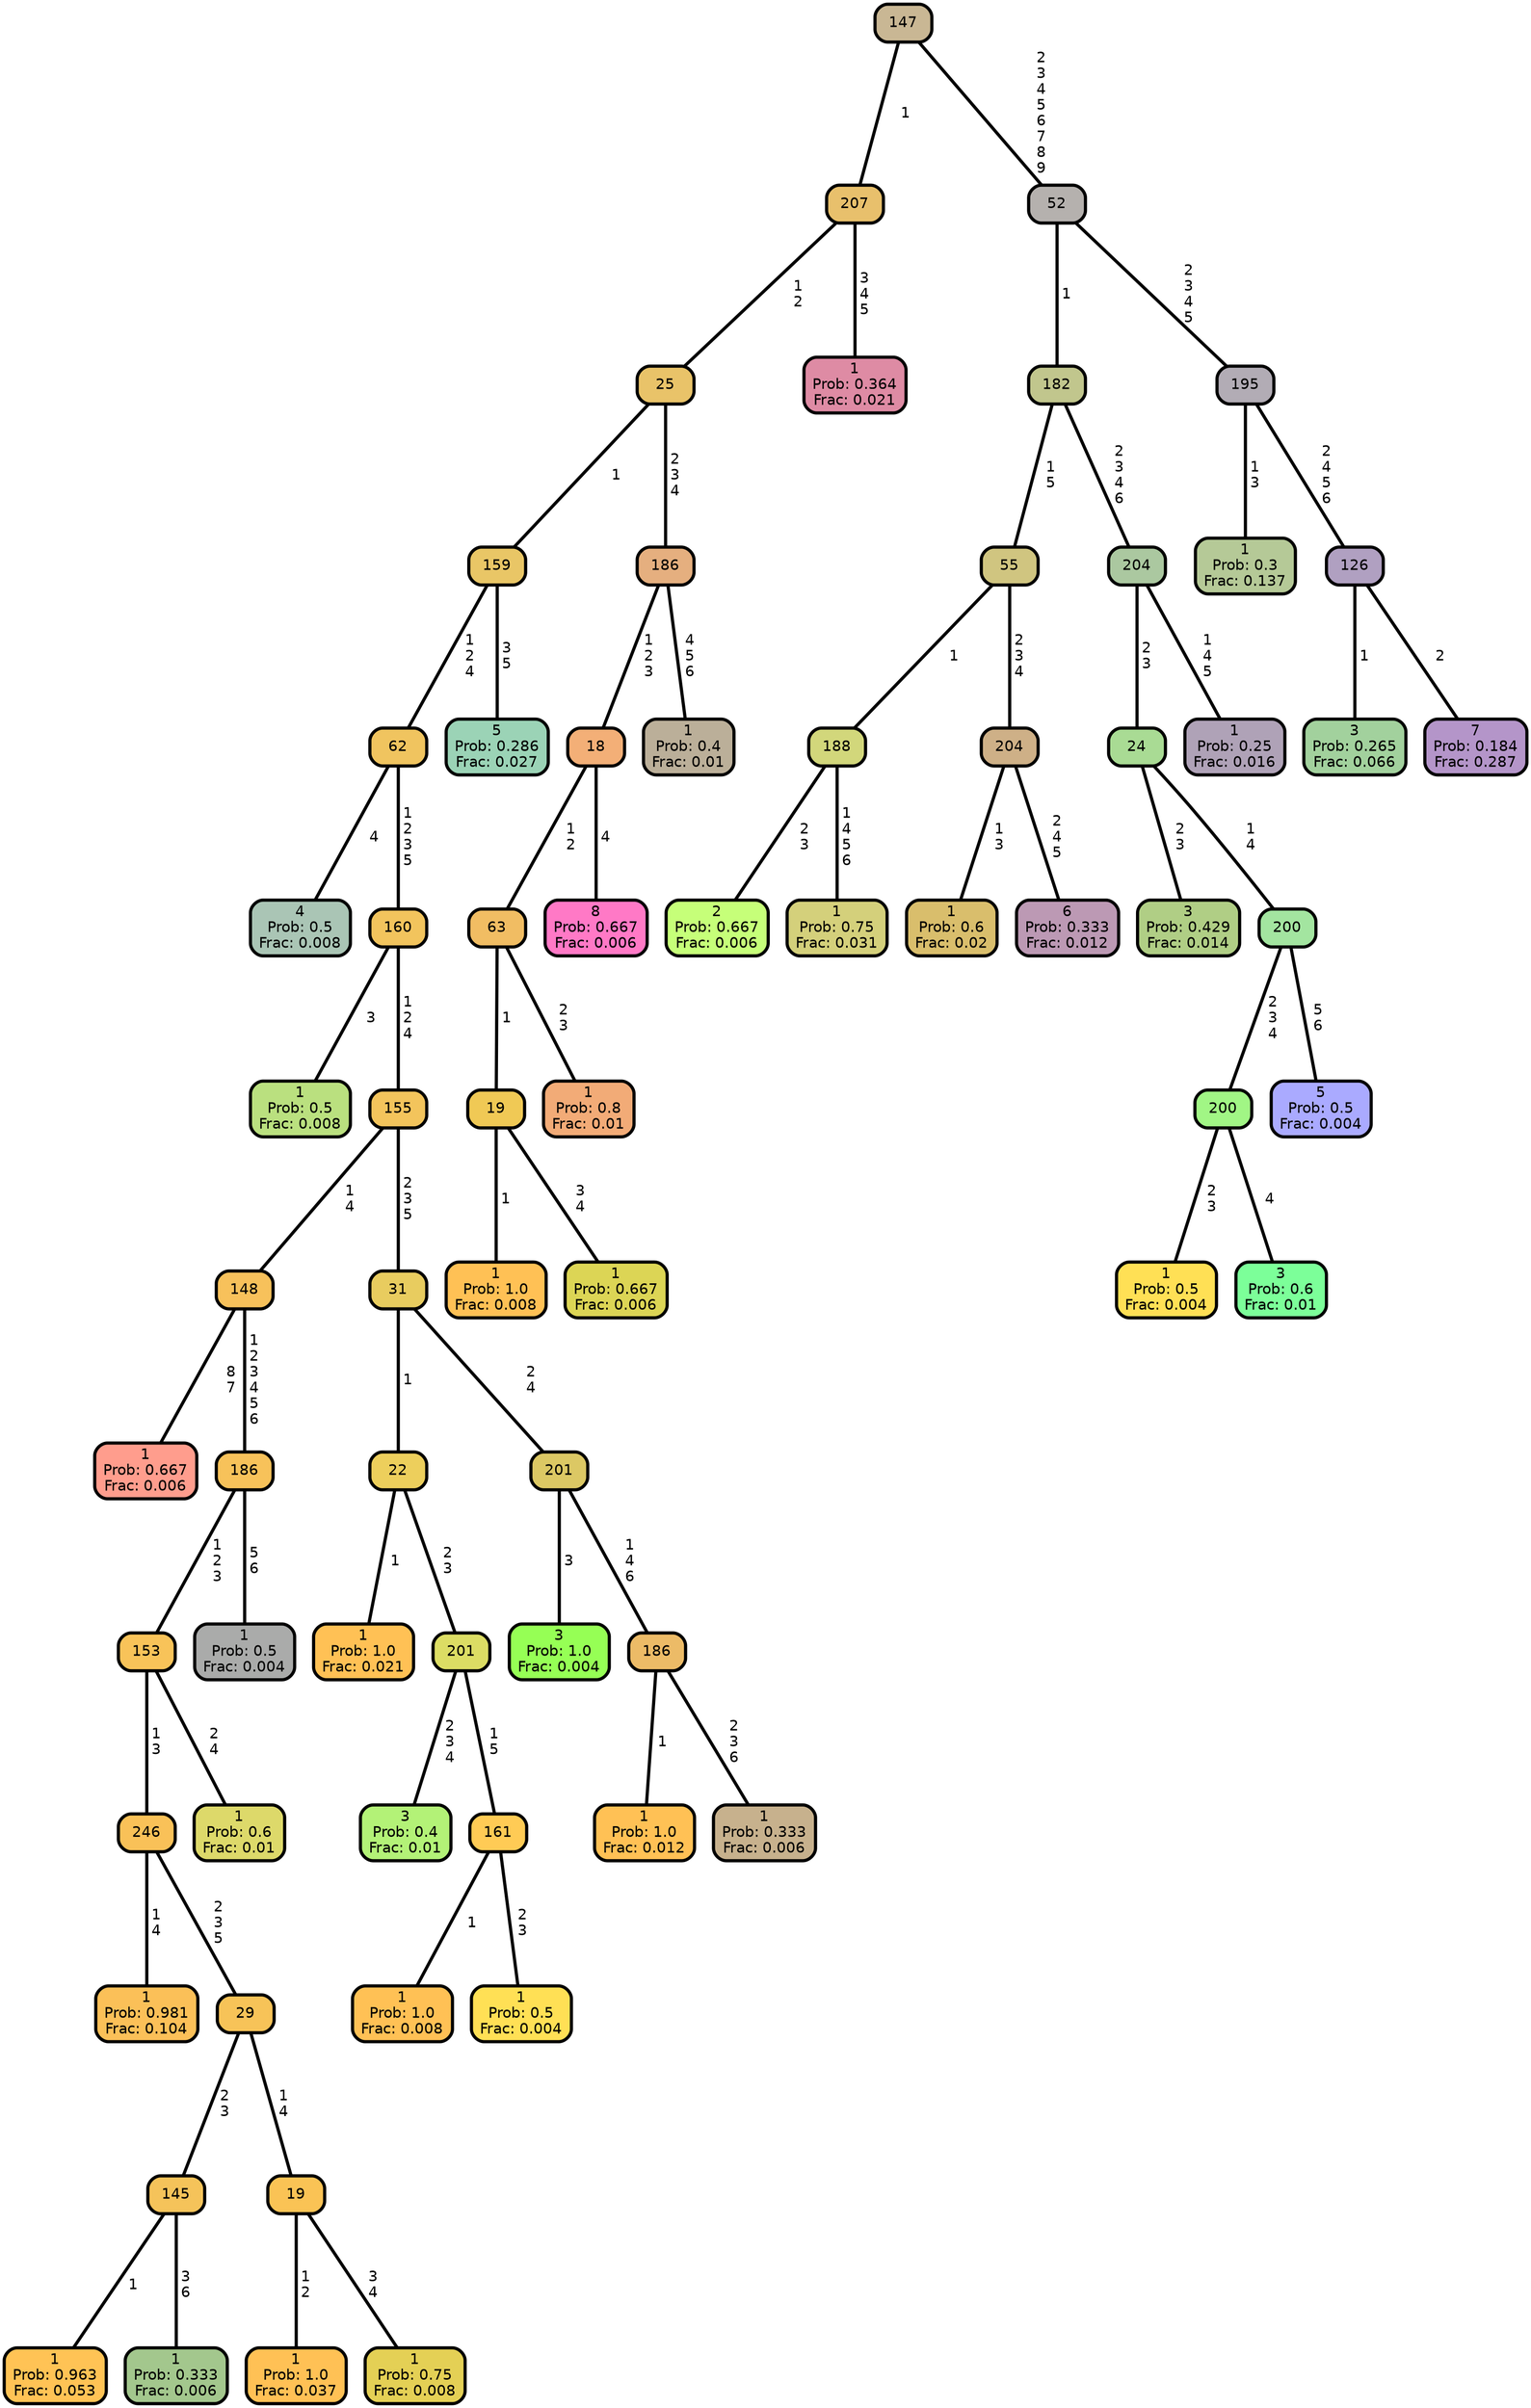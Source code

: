 graph Tree {
node [shape=box, style="filled, rounded",color="black",penwidth="3",fontcolor="black",                 fontname=helvetica] ;
graph [ranksep="0 equally", splines=straight,                 bgcolor=transparent, dpi=200] ;
edge [fontname=helvetica, color=black] ;
0 [label="4
Prob: 0.5
Frac: 0.008", fillcolor="#aac5b5"] ;
1 [label="62", fillcolor="#f0c45f"] ;
2 [label="1
Prob: 0.5
Frac: 0.008", fillcolor="#bae07f"] ;
3 [label="160", fillcolor="#f2c45d"] ;
4 [label="1
Prob: 0.667
Frac: 0.006", fillcolor="#ff9d8d"] ;
5 [label="148", fillcolor="#f7c15b"] ;
6 [label="1
Prob: 0.981
Frac: 0.104", fillcolor="#fbc058"] ;
7 [label="246", fillcolor="#f9c158"] ;
8 [label="1
Prob: 0.963
Frac: 0.053", fillcolor="#ffc355"] ;
9 [label="145", fillcolor="#f5c35a"] ;
10 [label="1
Prob: 0.333
Frac: 0.006", fillcolor="#a3c78d"] ;
11 [label="29", fillcolor="#f7c358"] ;
12 [label="1
Prob: 1.0
Frac: 0.037", fillcolor="#ffc155"] ;
13 [label="19", fillcolor="#fac355"] ;
14 [label="1
Prob: 0.75
Frac: 0.008", fillcolor="#e4d055"] ;
15 [label="153", fillcolor="#f8c359"] ;
16 [label="1
Prob: 0.6
Frac: 0.01", fillcolor="#ddd96a"] ;
17 [label="186", fillcolor="#f7c25a"] ;
18 [label="1
Prob: 0.5
Frac: 0.004", fillcolor="#aaabaa"] ;
19 [label="155", fillcolor="#f3c45c"] ;
20 [label="1
Prob: 1.0
Frac: 0.021", fillcolor="#ffc155"] ;
21 [label="22", fillcolor="#edcf5c"] ;
22 [label="3
Prob: 0.4
Frac: 0.01", fillcolor="#b3f277"] ;
23 [label="201", fillcolor="#dcdd64"] ;
24 [label="1
Prob: 1.0
Frac: 0.008", fillcolor="#ffc155"] ;
25 [label="161", fillcolor="#ffcb55"] ;
26 [label="1
Prob: 0.5
Frac: 0.004", fillcolor="#ffe055"] ;
27 [label="31", fillcolor="#e8cc5f"] ;
28 [label="3
Prob: 1.0
Frac: 0.004", fillcolor="#96ff55"] ;
29 [label="201", fillcolor="#dcc864"] ;
30 [label="1
Prob: 1.0
Frac: 0.012", fillcolor="#ffc155"] ;
31 [label="186", fillcolor="#ecbb67"] ;
32 [label="1
Prob: 0.333
Frac: 0.006", fillcolor="#c7b18d"] ;
33 [label="159", fillcolor="#e9c666"] ;
34 [label="5
Prob: 0.286
Frac: 0.027", fillcolor="#9bd3b6"] ;
35 [label="25", fillcolor="#e9c369"] ;
36 [label="1
Prob: 1.0
Frac: 0.008", fillcolor="#ffc155"] ;
37 [label="19", fillcolor="#f0c955"] ;
38 [label="1
Prob: 0.667
Frac: 0.006", fillcolor="#dcd555"] ;
39 [label="63", fillcolor="#f1bd63"] ;
40 [label="1
Prob: 0.8
Frac: 0.01", fillcolor="#f2ab77"] ;
41 [label="18", fillcolor="#f3af77"] ;
42 [label="8
Prob: 0.667
Frac: 0.006", fillcolor="#ff79c6"] ;
43 [label="186", fillcolor="#e5af7f"] ;
44 [label="1
Prob: 0.4
Frac: 0.01", fillcolor="#bbaf99"] ;
45 [label="207", fillcolor="#e8c06c"] ;
46 [label="1
Prob: 0.364
Frac: 0.021", fillcolor="#de8ba4"] ;
47 [label="147", fillcolor="#c9b794"] ;
48 [label="2
Prob: 0.667
Frac: 0.006", fillcolor="#c6ff79"] ;
49 [label="188", fillcolor="#d2d77b"] ;
50 [label="1
Prob: 0.75
Frac: 0.031", fillcolor="#d4d07b"] ;
51 [label="55", fillcolor="#d0c580"] ;
52 [label="1
Prob: 0.6
Frac: 0.02", fillcolor="#d9be6c"] ;
53 [label="204", fillcolor="#ceb087"] ;
54 [label="6
Prob: 0.333
Frac: 0.012", fillcolor="#bc99b4"] ;
55 [label="182", fillcolor="#c1c68d"] ;
56 [label="3
Prob: 0.429
Frac: 0.014", fillcolor="#b0ce85"] ;
57 [label="24", fillcolor="#a9db94"] ;
58 [label="1
Prob: 0.5
Frac: 0.004", fillcolor="#ffe055"] ;
59 [label="200", fillcolor="#a1f685"] ;
60 [label="3
Prob: 0.6
Frac: 0.01", fillcolor="#7cff99"] ;
61 [label="200", fillcolor="#a3e5a0"] ;
62 [label="5
Prob: 0.5
Frac: 0.004", fillcolor="#aaaaff"] ;
63 [label="204", fillcolor="#abc8a0"] ;
64 [label="1
Prob: 0.25
Frac: 0.016", fillcolor="#afa2b7"] ;
65 [label="52", fillcolor="#b5b1ae"] ;
66 [label="1
Prob: 0.3
Frac: 0.137", fillcolor="#b5c997"] ;
67 [label="195", fillcolor="#b2acb5"] ;
68 [label="3
Prob: 0.265
Frac: 0.066", fillcolor="#a2d19d"] ;
69 [label="126", fillcolor="#b0a0c1"] ;
70 [label="7
Prob: 0.184
Frac: 0.287", fillcolor="#b495c9"] ;
1 -- 0 [label=" 4",penwidth=3] ;
1 -- 3 [label=" 1\n 2\n 3\n 5",penwidth=3] ;
3 -- 2 [label=" 3",penwidth=3] ;
3 -- 19 [label=" 1\n 2\n 4",penwidth=3] ;
5 -- 4 [label=" 8\n 7",penwidth=3] ;
5 -- 17 [label=" 1\n 2\n 3\n 4\n 5\n 6",penwidth=3] ;
7 -- 6 [label=" 1\n 4",penwidth=3] ;
7 -- 11 [label=" 2\n 3\n 5",penwidth=3] ;
9 -- 8 [label=" 1",penwidth=3] ;
9 -- 10 [label=" 3\n 6",penwidth=3] ;
11 -- 9 [label=" 2\n 3",penwidth=3] ;
11 -- 13 [label=" 1\n 4",penwidth=3] ;
13 -- 12 [label=" 1\n 2",penwidth=3] ;
13 -- 14 [label=" 3\n 4",penwidth=3] ;
15 -- 7 [label=" 1\n 3",penwidth=3] ;
15 -- 16 [label=" 2\n 4",penwidth=3] ;
17 -- 15 [label=" 1\n 2\n 3",penwidth=3] ;
17 -- 18 [label=" 5\n 6",penwidth=3] ;
19 -- 5 [label=" 1\n 4",penwidth=3] ;
19 -- 27 [label=" 2\n 3\n 5",penwidth=3] ;
21 -- 20 [label=" 1",penwidth=3] ;
21 -- 23 [label=" 2\n 3",penwidth=3] ;
23 -- 22 [label=" 2\n 3\n 4",penwidth=3] ;
23 -- 25 [label=" 1\n 5",penwidth=3] ;
25 -- 24 [label=" 1",penwidth=3] ;
25 -- 26 [label=" 2\n 3",penwidth=3] ;
27 -- 21 [label=" 1",penwidth=3] ;
27 -- 29 [label=" 2\n 4",penwidth=3] ;
29 -- 28 [label=" 3",penwidth=3] ;
29 -- 31 [label=" 1\n 4\n 6",penwidth=3] ;
31 -- 30 [label=" 1",penwidth=3] ;
31 -- 32 [label=" 2\n 3\n 6",penwidth=3] ;
33 -- 1 [label=" 1\n 2\n 4",penwidth=3] ;
33 -- 34 [label=" 3\n 5",penwidth=3] ;
35 -- 33 [label=" 1",penwidth=3] ;
35 -- 43 [label=" 2\n 3\n 4",penwidth=3] ;
37 -- 36 [label=" 1",penwidth=3] ;
37 -- 38 [label=" 3\n 4",penwidth=3] ;
39 -- 37 [label=" 1",penwidth=3] ;
39 -- 40 [label=" 2\n 3",penwidth=3] ;
41 -- 39 [label=" 1\n 2",penwidth=3] ;
41 -- 42 [label=" 4",penwidth=3] ;
43 -- 41 [label=" 1\n 2\n 3",penwidth=3] ;
43 -- 44 [label=" 4\n 5\n 6",penwidth=3] ;
45 -- 35 [label=" 1\n 2",penwidth=3] ;
45 -- 46 [label=" 3\n 4\n 5",penwidth=3] ;
47 -- 45 [label=" 1",penwidth=3] ;
47 -- 65 [label=" 2\n 3\n 4\n 5\n 6\n 7\n 8\n 9",penwidth=3] ;
49 -- 48 [label=" 2\n 3",penwidth=3] ;
49 -- 50 [label=" 1\n 4\n 5\n 6",penwidth=3] ;
51 -- 49 [label=" 1",penwidth=3] ;
51 -- 53 [label=" 2\n 3\n 4",penwidth=3] ;
53 -- 52 [label=" 1\n 3",penwidth=3] ;
53 -- 54 [label=" 2\n 4\n 5",penwidth=3] ;
55 -- 51 [label=" 1\n 5",penwidth=3] ;
55 -- 63 [label=" 2\n 3\n 4\n 6",penwidth=3] ;
57 -- 56 [label=" 2\n 3",penwidth=3] ;
57 -- 61 [label=" 1\n 4",penwidth=3] ;
59 -- 58 [label=" 2\n 3",penwidth=3] ;
59 -- 60 [label=" 4",penwidth=3] ;
61 -- 59 [label=" 2\n 3\n 4",penwidth=3] ;
61 -- 62 [label=" 5\n 6",penwidth=3] ;
63 -- 57 [label=" 2\n 3",penwidth=3] ;
63 -- 64 [label=" 1\n 4\n 5",penwidth=3] ;
65 -- 55 [label=" 1",penwidth=3] ;
65 -- 67 [label=" 2\n 3\n 4\n 5",penwidth=3] ;
67 -- 66 [label=" 1\n 3",penwidth=3] ;
67 -- 69 [label=" 2\n 4\n 5\n 6",penwidth=3] ;
69 -- 68 [label=" 1",penwidth=3] ;
69 -- 70 [label=" 2",penwidth=3] ;
{rank = same;}}